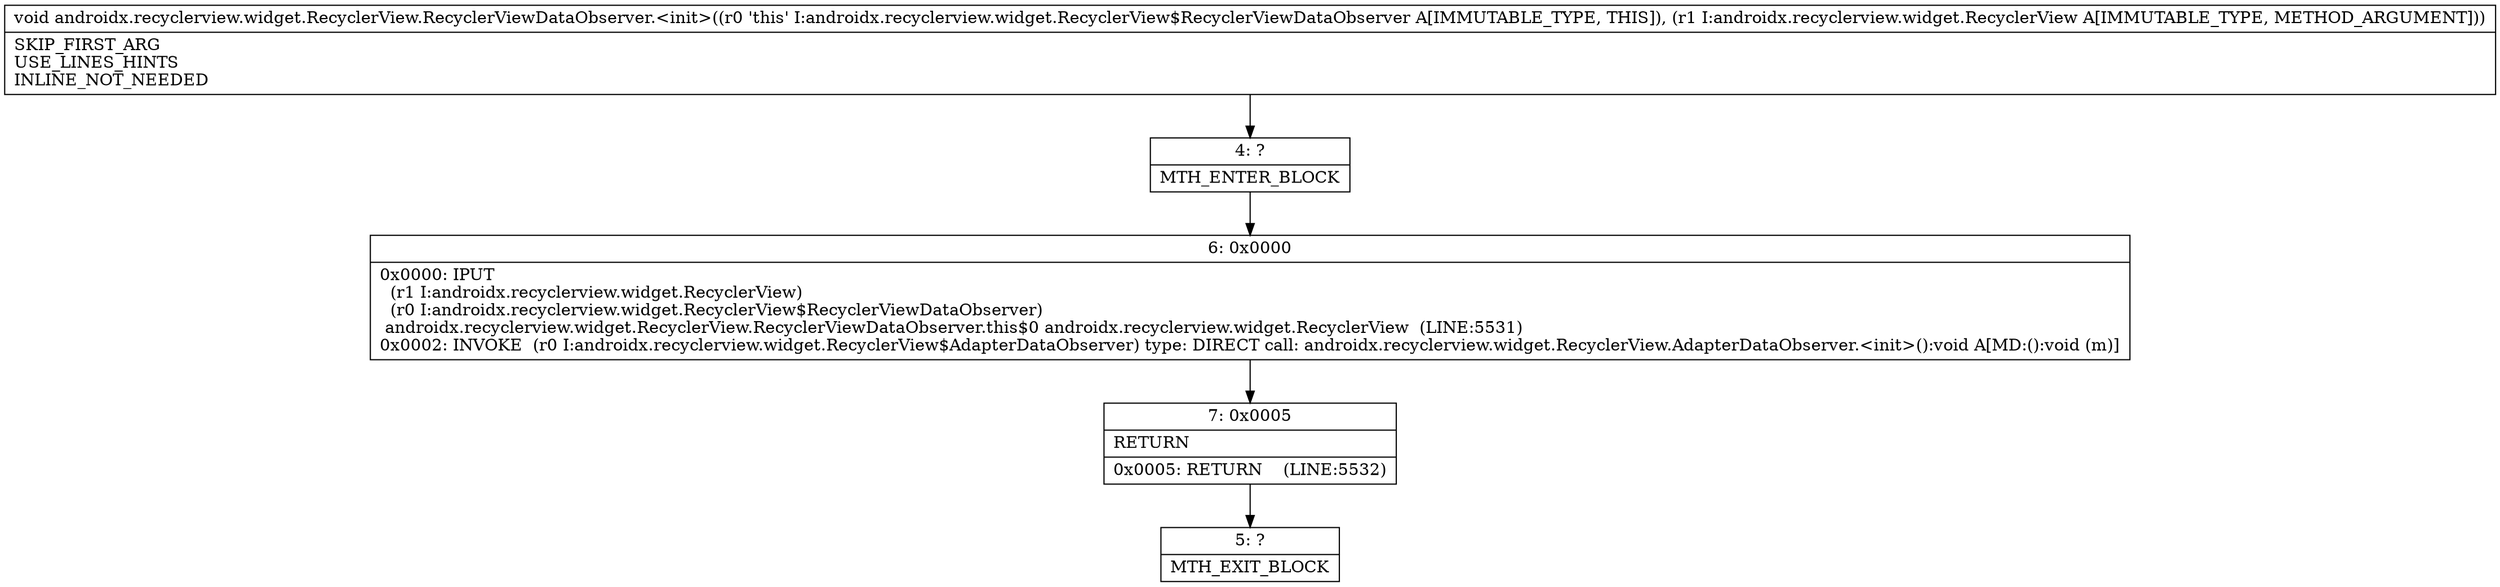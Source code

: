 digraph "CFG forandroidx.recyclerview.widget.RecyclerView.RecyclerViewDataObserver.\<init\>(Landroidx\/recyclerview\/widget\/RecyclerView;)V" {
Node_4 [shape=record,label="{4\:\ ?|MTH_ENTER_BLOCK\l}"];
Node_6 [shape=record,label="{6\:\ 0x0000|0x0000: IPUT  \l  (r1 I:androidx.recyclerview.widget.RecyclerView)\l  (r0 I:androidx.recyclerview.widget.RecyclerView$RecyclerViewDataObserver)\l androidx.recyclerview.widget.RecyclerView.RecyclerViewDataObserver.this$0 androidx.recyclerview.widget.RecyclerView  (LINE:5531)\l0x0002: INVOKE  (r0 I:androidx.recyclerview.widget.RecyclerView$AdapterDataObserver) type: DIRECT call: androidx.recyclerview.widget.RecyclerView.AdapterDataObserver.\<init\>():void A[MD:():void (m)]\l}"];
Node_7 [shape=record,label="{7\:\ 0x0005|RETURN\l|0x0005: RETURN    (LINE:5532)\l}"];
Node_5 [shape=record,label="{5\:\ ?|MTH_EXIT_BLOCK\l}"];
MethodNode[shape=record,label="{void androidx.recyclerview.widget.RecyclerView.RecyclerViewDataObserver.\<init\>((r0 'this' I:androidx.recyclerview.widget.RecyclerView$RecyclerViewDataObserver A[IMMUTABLE_TYPE, THIS]), (r1 I:androidx.recyclerview.widget.RecyclerView A[IMMUTABLE_TYPE, METHOD_ARGUMENT]))  | SKIP_FIRST_ARG\lUSE_LINES_HINTS\lINLINE_NOT_NEEDED\l}"];
MethodNode -> Node_4;Node_4 -> Node_6;
Node_6 -> Node_7;
Node_7 -> Node_5;
}


